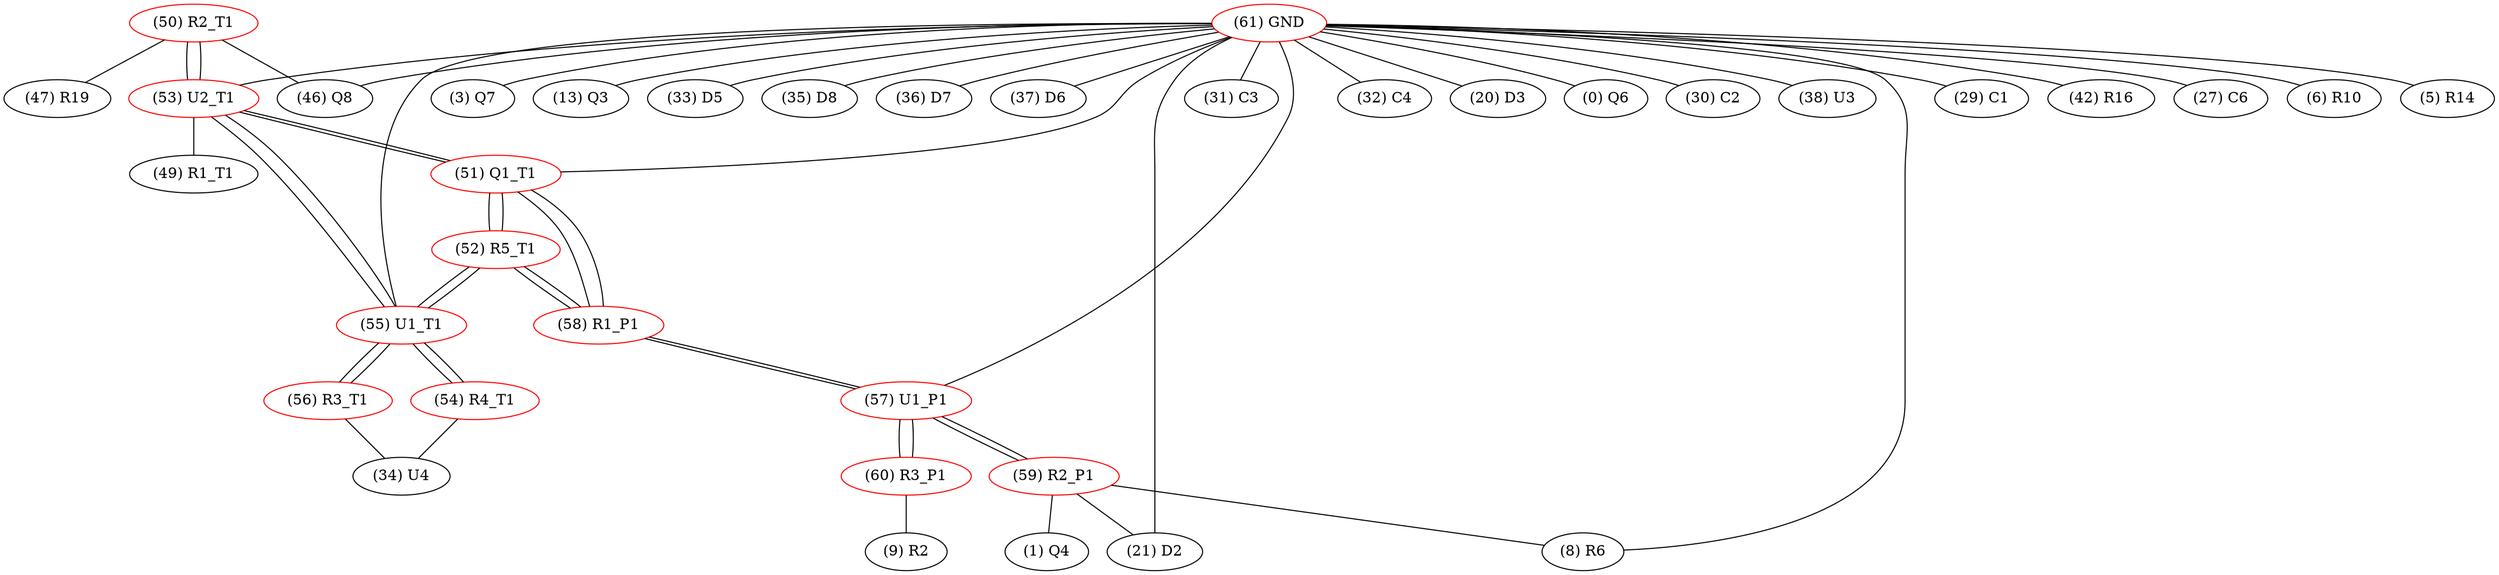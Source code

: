 graph {
	50 [label="(50) R2_T1" color=red]
	46 [label="(46) Q8"]
	47 [label="(47) R19"]
	53 [label="(53) U2_T1"]
	51 [label="(51) Q1_T1" color=red]
	53 [label="(53) U2_T1"]
	58 [label="(58) R1_P1"]
	52 [label="(52) R5_T1"]
	52 [label="(52) R5_T1" color=red]
	55 [label="(55) U1_T1"]
	58 [label="(58) R1_P1"]
	51 [label="(51) Q1_T1"]
	53 [label="(53) U2_T1" color=red]
	50 [label="(50) R2_T1"]
	55 [label="(55) U1_T1"]
	49 [label="(49) R1_T1"]
	51 [label="(51) Q1_T1"]
	54 [label="(54) R4_T1" color=red]
	34 [label="(34) U4"]
	55 [label="(55) U1_T1"]
	55 [label="(55) U1_T1" color=red]
	56 [label="(56) R3_T1"]
	54 [label="(54) R4_T1"]
	53 [label="(53) U2_T1"]
	52 [label="(52) R5_T1"]
	56 [label="(56) R3_T1" color=red]
	34 [label="(34) U4"]
	55 [label="(55) U1_T1"]
	57 [label="(57) U1_P1" color=red]
	60 [label="(60) R3_P1"]
	59 [label="(59) R2_P1"]
	58 [label="(58) R1_P1"]
	58 [label="(58) R1_P1" color=red]
	52 [label="(52) R5_T1"]
	51 [label="(51) Q1_T1"]
	57 [label="(57) U1_P1"]
	59 [label="(59) R2_P1" color=red]
	1 [label="(1) Q4"]
	8 [label="(8) R6"]
	21 [label="(21) D2"]
	57 [label="(57) U1_P1"]
	60 [label="(60) R3_P1" color=red]
	9 [label="(9) R2"]
	57 [label="(57) U1_P1"]
	61 [label="(61) GND" color=red]
	31 [label="(31) C3"]
	32 [label="(32) C4"]
	20 [label="(20) D3"]
	0 [label="(0) Q6"]
	21 [label="(21) D2"]
	30 [label="(30) C2"]
	38 [label="(38) U3"]
	29 [label="(29) C1"]
	42 [label="(42) R16"]
	27 [label="(27) C6"]
	6 [label="(6) R10"]
	5 [label="(5) R14"]
	3 [label="(3) Q7"]
	13 [label="(13) Q3"]
	8 [label="(8) R6"]
	33 [label="(33) D5"]
	35 [label="(35) D8"]
	46 [label="(46) Q8"]
	36 [label="(36) D7"]
	37 [label="(37) D6"]
	51 [label="(51) Q1_T1"]
	53 [label="(53) U2_T1"]
	55 [label="(55) U1_T1"]
	57 [label="(57) U1_P1"]
	50 -- 46
	50 -- 47
	50 -- 53
	51 -- 53
	51 -- 58
	51 -- 52
	52 -- 55
	52 -- 58
	52 -- 51
	53 -- 50
	53 -- 55
	53 -- 49
	53 -- 51
	54 -- 34
	54 -- 55
	55 -- 56
	55 -- 54
	55 -- 53
	55 -- 52
	56 -- 34
	56 -- 55
	57 -- 60
	57 -- 59
	57 -- 58
	58 -- 52
	58 -- 51
	58 -- 57
	59 -- 1
	59 -- 8
	59 -- 21
	59 -- 57
	60 -- 9
	60 -- 57
	61 -- 31
	61 -- 32
	61 -- 20
	61 -- 0
	61 -- 21
	61 -- 30
	61 -- 38
	61 -- 29
	61 -- 42
	61 -- 27
	61 -- 6
	61 -- 5
	61 -- 3
	61 -- 13
	61 -- 8
	61 -- 33
	61 -- 35
	61 -- 46
	61 -- 36
	61 -- 37
	61 -- 51
	61 -- 53
	61 -- 55
	61 -- 57
}